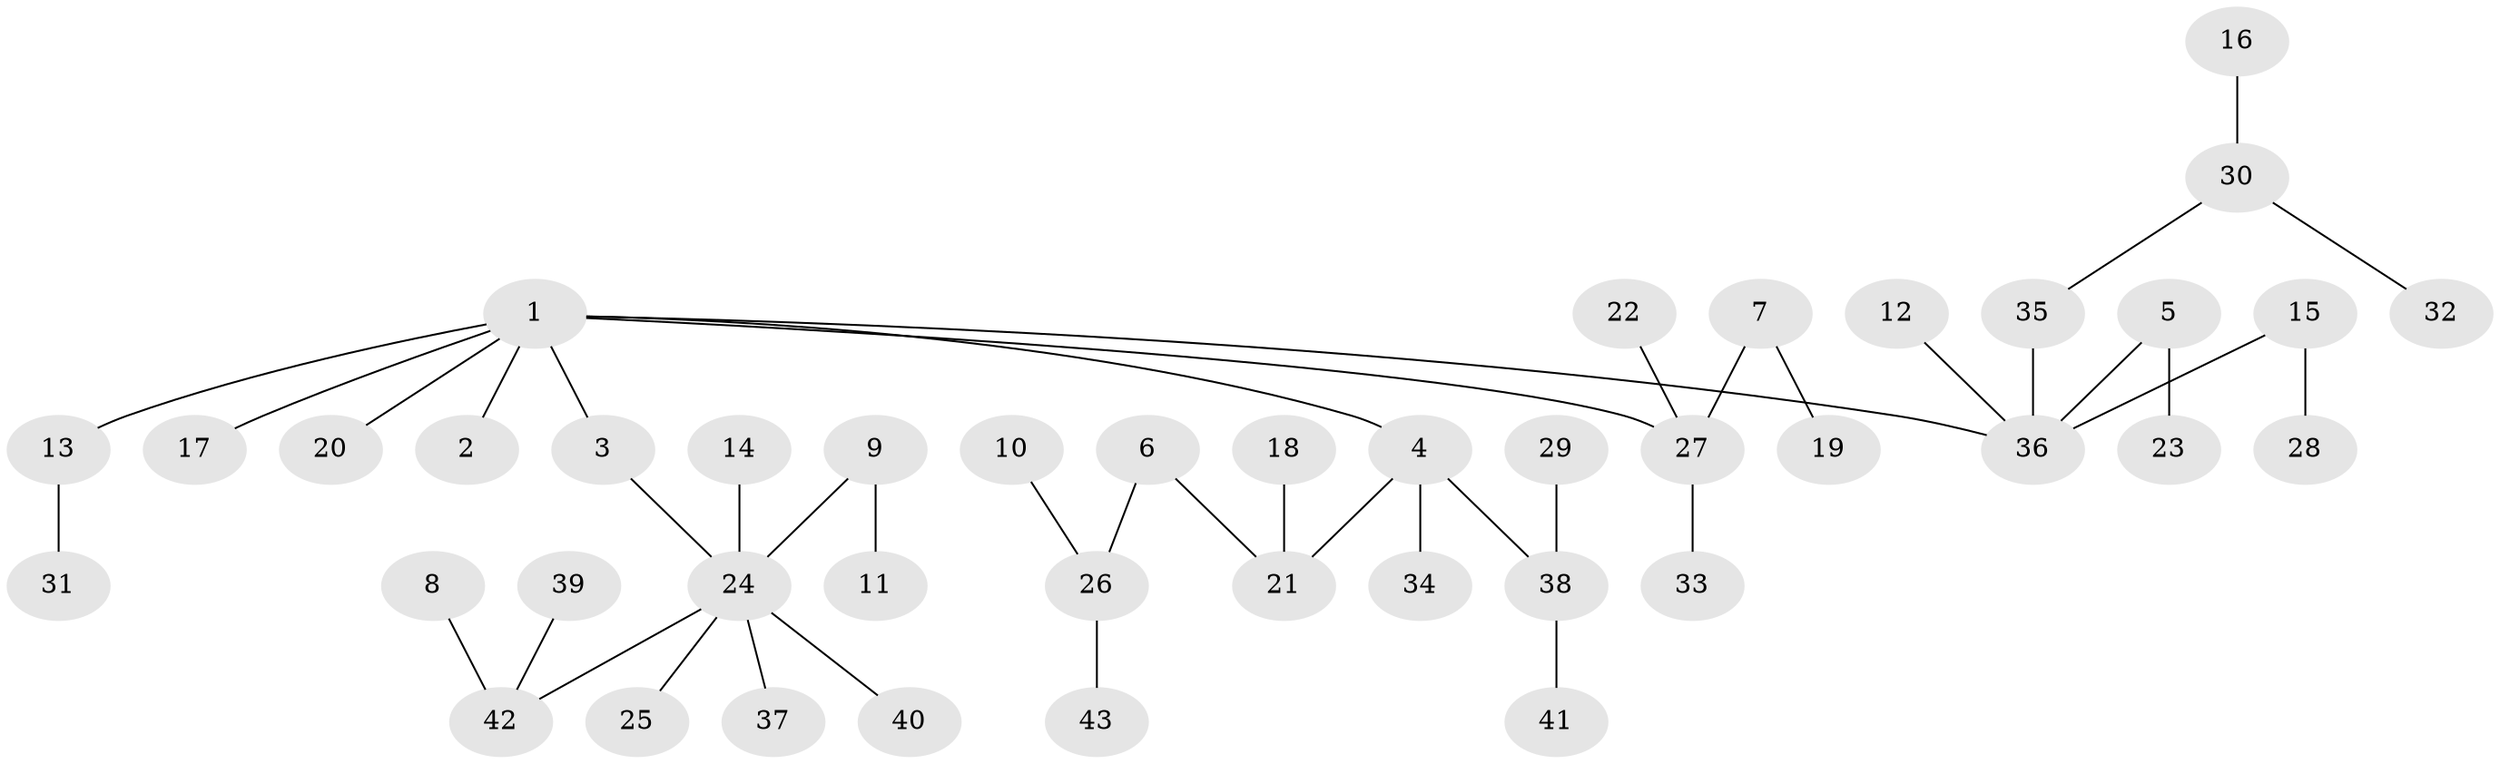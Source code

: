 // original degree distribution, {8: 0.011627906976744186, 3: 0.11627906976744186, 2: 0.3023255813953488, 1: 0.47674418604651164, 6: 0.023255813953488372, 5: 0.03488372093023256, 4: 0.03488372093023256}
// Generated by graph-tools (version 1.1) at 2025/50/03/09/25 03:50:19]
// undirected, 43 vertices, 42 edges
graph export_dot {
graph [start="1"]
  node [color=gray90,style=filled];
  1;
  2;
  3;
  4;
  5;
  6;
  7;
  8;
  9;
  10;
  11;
  12;
  13;
  14;
  15;
  16;
  17;
  18;
  19;
  20;
  21;
  22;
  23;
  24;
  25;
  26;
  27;
  28;
  29;
  30;
  31;
  32;
  33;
  34;
  35;
  36;
  37;
  38;
  39;
  40;
  41;
  42;
  43;
  1 -- 2 [weight=1.0];
  1 -- 3 [weight=1.0];
  1 -- 4 [weight=1.0];
  1 -- 13 [weight=1.0];
  1 -- 17 [weight=1.0];
  1 -- 20 [weight=1.0];
  1 -- 27 [weight=1.0];
  1 -- 36 [weight=1.0];
  3 -- 24 [weight=1.0];
  4 -- 21 [weight=1.0];
  4 -- 34 [weight=1.0];
  4 -- 38 [weight=1.0];
  5 -- 23 [weight=1.0];
  5 -- 36 [weight=1.0];
  6 -- 21 [weight=1.0];
  6 -- 26 [weight=1.0];
  7 -- 19 [weight=1.0];
  7 -- 27 [weight=1.0];
  8 -- 42 [weight=1.0];
  9 -- 11 [weight=1.0];
  9 -- 24 [weight=1.0];
  10 -- 26 [weight=1.0];
  12 -- 36 [weight=1.0];
  13 -- 31 [weight=1.0];
  14 -- 24 [weight=1.0];
  15 -- 28 [weight=1.0];
  15 -- 36 [weight=1.0];
  16 -- 30 [weight=1.0];
  18 -- 21 [weight=1.0];
  22 -- 27 [weight=1.0];
  24 -- 25 [weight=1.0];
  24 -- 37 [weight=1.0];
  24 -- 40 [weight=1.0];
  24 -- 42 [weight=1.0];
  26 -- 43 [weight=1.0];
  27 -- 33 [weight=1.0];
  29 -- 38 [weight=1.0];
  30 -- 32 [weight=1.0];
  30 -- 35 [weight=1.0];
  35 -- 36 [weight=1.0];
  38 -- 41 [weight=1.0];
  39 -- 42 [weight=1.0];
}
